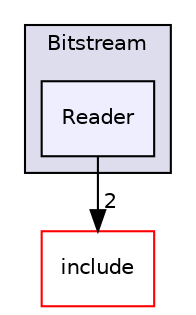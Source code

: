 digraph "lib/Bitstream/Reader" {
  bgcolor=transparent;
  compound=true
  node [ fontsize="10", fontname="Helvetica"];
  edge [ labelfontsize="10", labelfontname="Helvetica"];
  subgraph clusterdir_fd208000c1dd2820b6918c57e9b59b7f {
    graph [ bgcolor="#ddddee", pencolor="black", label="Bitstream" fontname="Helvetica", fontsize="10", URL="dir_fd208000c1dd2820b6918c57e9b59b7f.html"]
  dir_3ac6e0adca41911c009d1e39d385f494 [shape=box, label="Reader", style="filled", fillcolor="#eeeeff", pencolor="black", URL="dir_3ac6e0adca41911c009d1e39d385f494.html"];
  }
  dir_d44c64559bbebec7f509842c48db8b23 [shape=box label="include" color="red" URL="dir_d44c64559bbebec7f509842c48db8b23.html"];
  dir_3ac6e0adca41911c009d1e39d385f494->dir_d44c64559bbebec7f509842c48db8b23 [headlabel="2", labeldistance=1.5 headhref="dir_000037_000001.html"];
}
